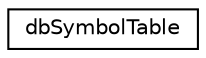 digraph "Graphical Class Hierarchy"
{
 // INTERACTIVE_SVG=YES
 // LATEX_PDF_SIZE
  edge [fontname="Helvetica",fontsize="10",labelfontname="Helvetica",labelfontsize="10"];
  node [fontname="Helvetica",fontsize="10",shape=record];
  rankdir="LR";
  Node0 [label="dbSymbolTable",height=0.2,width=0.4,color="black", fillcolor="white", style="filled",URL="$classdbSymbolTable.html",tooltip=" "];
}
